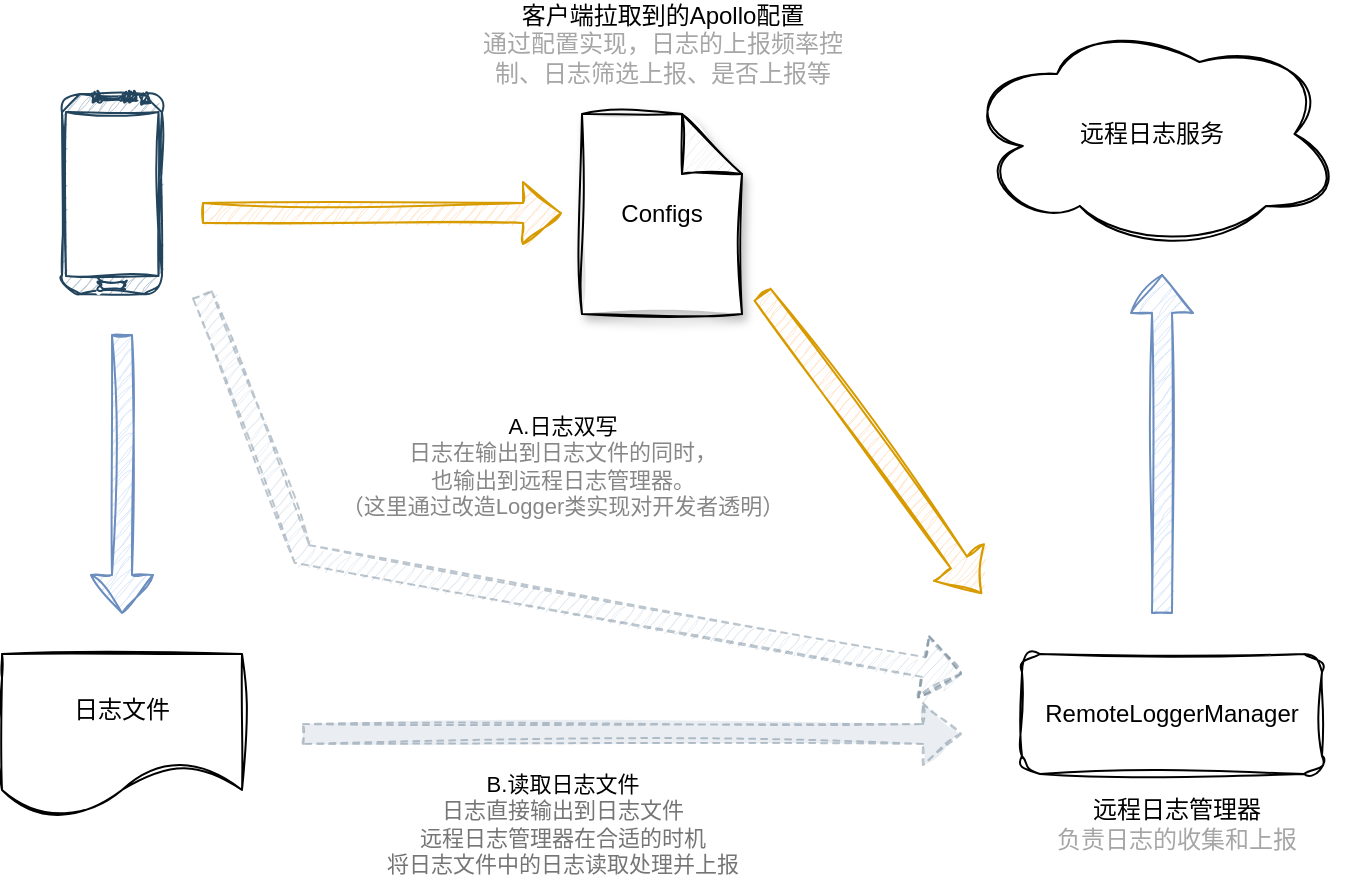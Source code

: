 <mxfile version="21.1.4" type="github">
  <diagram name="第 1 页" id="LTNwtISAqPv4VPzn8hny">
    <mxGraphModel dx="1314" dy="784" grid="1" gridSize="10" guides="1" tooltips="1" connect="1" arrows="1" fold="1" page="1" pageScale="1" pageWidth="827" pageHeight="1169" math="0" shadow="0">
      <root>
        <mxCell id="0" />
        <mxCell id="1" parent="0" />
        <mxCell id="D2Xfy1oega2IfRR4Cr4I-1" value="远程日志服务" style="ellipse;shape=cloud;whiteSpace=wrap;html=1;sketch=1;curveFitting=1;jiggle=2;" parent="1" vertex="1">
          <mxGeometry x="580" y="50" width="190" height="120" as="geometry" />
        </mxCell>
        <mxCell id="D2Xfy1oega2IfRR4Cr4I-2" value="" style="verticalLabelPosition=bottom;verticalAlign=top;html=1;shadow=0;dashed=0;strokeWidth=1;shape=mxgraph.android.phone2;strokeColor=#23445d;fillColor=#bac8d3;sketch=1;curveFitting=1;jiggle=2;" parent="1" vertex="1">
          <mxGeometry x="130" y="90" width="50" height="100" as="geometry" />
        </mxCell>
        <mxCell id="D2Xfy1oega2IfRR4Cr4I-6" value="" style="endArrow=classic;html=1;rounded=0;shape=flexArrow;fillColor=#dae8fc;strokeColor=#6c8ebf;sketch=1;curveFitting=1;jiggle=2;" parent="1" edge="1">
          <mxGeometry width="50" height="50" relative="1" as="geometry">
            <mxPoint x="160" y="210" as="sourcePoint" />
            <mxPoint x="160" y="350" as="targetPoint" />
          </mxGeometry>
        </mxCell>
        <mxCell id="D2Xfy1oega2IfRR4Cr4I-7" value="RemoteLoggerManager" style="rounded=1;whiteSpace=wrap;html=1;sketch=1;curveFitting=1;jiggle=2;" parent="1" vertex="1">
          <mxGeometry x="610" y="370" width="150" height="60" as="geometry" />
        </mxCell>
        <mxCell id="D2Xfy1oega2IfRR4Cr4I-8" value="" style="endArrow=classic;html=1;rounded=0;shape=flexArrow;fillColor=#dae8fc;strokeColor=#6c8ebf;sketch=1;curveFitting=1;jiggle=2;shadow=0;" parent="1" edge="1">
          <mxGeometry width="50" height="50" relative="1" as="geometry">
            <mxPoint x="680" y="350" as="sourcePoint" />
            <mxPoint x="680" y="180" as="targetPoint" />
          </mxGeometry>
        </mxCell>
        <mxCell id="D2Xfy1oega2IfRR4Cr4I-9" value="Configs" style="shape=note;whiteSpace=wrap;html=1;backgroundOutline=1;darkOpacity=0.05;sketch=1;curveFitting=1;jiggle=2;shadow=1;" parent="1" vertex="1">
          <mxGeometry x="390" y="100" width="80" height="100" as="geometry" />
        </mxCell>
        <mxCell id="D2Xfy1oega2IfRR4Cr4I-10" value="" style="endArrow=classic;html=1;rounded=0;shape=flexArrow;fillColor=#ffe6cc;strokeColor=#d79b00;sketch=1;curveFitting=1;jiggle=2;shadow=0;" parent="1" edge="1">
          <mxGeometry width="50" height="50" relative="1" as="geometry">
            <mxPoint x="480" y="190" as="sourcePoint" />
            <mxPoint x="590" y="340" as="targetPoint" />
          </mxGeometry>
        </mxCell>
        <mxCell id="D2Xfy1oega2IfRR4Cr4I-11" value="" style="endArrow=classic;html=1;rounded=0;shape=flexArrow;fillColor=#ffe6cc;strokeColor=#d79b00;sketch=1;curveFitting=1;jiggle=2;" parent="1" edge="1">
          <mxGeometry width="50" height="50" relative="1" as="geometry">
            <mxPoint x="200" y="149.5" as="sourcePoint" />
            <mxPoint x="380" y="149.5" as="targetPoint" />
          </mxGeometry>
        </mxCell>
        <mxCell id="D2Xfy1oega2IfRR4Cr4I-12" value="" style="endArrow=classic;html=1;rounded=0;shape=flexArrow;dashed=1;fillColor=#bac8d3;strokeColor=#23445d;fillStyle=solid;opacity=30;sketch=1;curveFitting=1;jiggle=2;" parent="1" edge="1">
          <mxGeometry width="50" height="50" relative="1" as="geometry">
            <mxPoint x="250" y="410" as="sourcePoint" />
            <mxPoint x="580" y="410" as="targetPoint" />
          </mxGeometry>
        </mxCell>
        <mxCell id="D2Xfy1oega2IfRR4Cr4I-15" value="B.读取日志文件&lt;br&gt;&lt;font color=&quot;#757575&quot;&gt;日志直接输出到日志文件&lt;br&gt;远程日志管理器在合适的时机&lt;br&gt;将日志文件中的日志读取处理并上报&lt;/font&gt;" style="edgeLabel;html=1;align=center;verticalAlign=middle;resizable=0;points=[];labelBackgroundColor=none;" parent="D2Xfy1oega2IfRR4Cr4I-12" vertex="1" connectable="0">
          <mxGeometry x="-0.104" y="6" relative="1" as="geometry">
            <mxPoint x="-18" y="51" as="offset" />
          </mxGeometry>
        </mxCell>
        <mxCell id="D2Xfy1oega2IfRR4Cr4I-13" value="" style="endArrow=classic;html=1;rounded=0;shape=flexArrow;dashed=1;fillColor=#bac8d3;strokeColor=#23445d;opacity=30;sketch=1;curveFitting=1;jiggle=2;" parent="1" edge="1">
          <mxGeometry width="50" height="50" relative="1" as="geometry">
            <mxPoint x="200" y="190" as="sourcePoint" />
            <mxPoint x="580" y="380" as="targetPoint" />
            <Array as="points">
              <mxPoint x="250" y="320" />
            </Array>
          </mxGeometry>
        </mxCell>
        <mxCell id="D2Xfy1oega2IfRR4Cr4I-14" value="&lt;div style=&quot;&quot;&gt;&lt;span style=&quot;white-space: pre;&quot;&gt;A.&lt;/span&gt;日志双写&lt;/div&gt;&lt;div style=&quot;&quot;&gt;&lt;font color=&quot;#878787&quot;&gt;日志在输出到日志文件的同时，&lt;/font&gt;&lt;/div&gt;&lt;div style=&quot;&quot;&gt;&lt;font color=&quot;#878787&quot;&gt;也输出到远程日志管理器。&lt;/font&gt;&lt;/div&gt;&lt;div style=&quot;&quot;&gt;&lt;font color=&quot;#878787&quot;&gt;（这里通过改造Logger类实现对开发者透明）&lt;/font&gt;&lt;/div&gt;" style="edgeLabel;html=1;align=center;verticalAlign=middle;resizable=0;points=[];labelBackgroundColor=none;" parent="D2Xfy1oega2IfRR4Cr4I-13" vertex="1" connectable="0">
          <mxGeometry x="0.037" y="-5" relative="1" as="geometry">
            <mxPoint x="26" y="-68" as="offset" />
          </mxGeometry>
        </mxCell>
        <mxCell id="2a4HkZ9IWI6ufUewGonA-2" value="远程日志管理器&lt;br&gt;&lt;font color=&quot;#a6a6a6&quot;&gt;负责日志的收集和上报&lt;/font&gt;" style="text;strokeColor=none;align=center;fillColor=none;html=1;verticalAlign=middle;whiteSpace=wrap;rounded=0;" vertex="1" parent="1">
          <mxGeometry x="615" y="440" width="145" height="30" as="geometry" />
        </mxCell>
        <mxCell id="D2Xfy1oega2IfRR4Cr4I-4" value="日志文件" style="shape=document;whiteSpace=wrap;html=1;boundedLbl=1;shadow=0;sketch=1;curveFitting=1;jiggle=2;" parent="1" vertex="1">
          <mxGeometry x="100" y="370" width="120" height="80" as="geometry" />
        </mxCell>
        <mxCell id="2a4HkZ9IWI6ufUewGonA-3" value="客户端拉取到的Apollo配置&lt;br&gt;&lt;font color=&quot;#a6a6a6&quot;&gt;通过配置实现，日志的上报频率控制、日志筛选上报、是否上报等&lt;/font&gt;" style="text;strokeColor=none;align=center;fillColor=none;html=1;verticalAlign=middle;whiteSpace=wrap;rounded=0;" vertex="1" parent="1">
          <mxGeometry x="333.75" y="50" width="192.5" height="30" as="geometry" />
        </mxCell>
      </root>
    </mxGraphModel>
  </diagram>
</mxfile>

